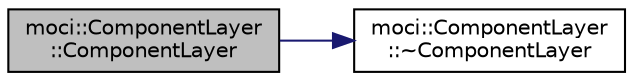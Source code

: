 digraph "moci::ComponentLayer::ComponentLayer"
{
 // INTERACTIVE_SVG=YES
  edge [fontname="Helvetica",fontsize="10",labelfontname="Helvetica",labelfontsize="10"];
  node [fontname="Helvetica",fontsize="10",shape=record];
  rankdir="LR";
  Node0 [label="moci::ComponentLayer\l::ComponentLayer",height=0.2,width=0.4,color="black", fillcolor="grey75", style="filled", fontcolor="black"];
  Node0 -> Node1 [color="midnightblue",fontsize="10",style="solid",fontname="Helvetica"];
  Node1 [label="moci::ComponentLayer\l::~ComponentLayer",height=0.2,width=0.4,color="black", fillcolor="white", style="filled",URL="$classmoci_1_1ComponentLayer.html#a7d879a8f56cef99508f5879ef36558cf"];
}
